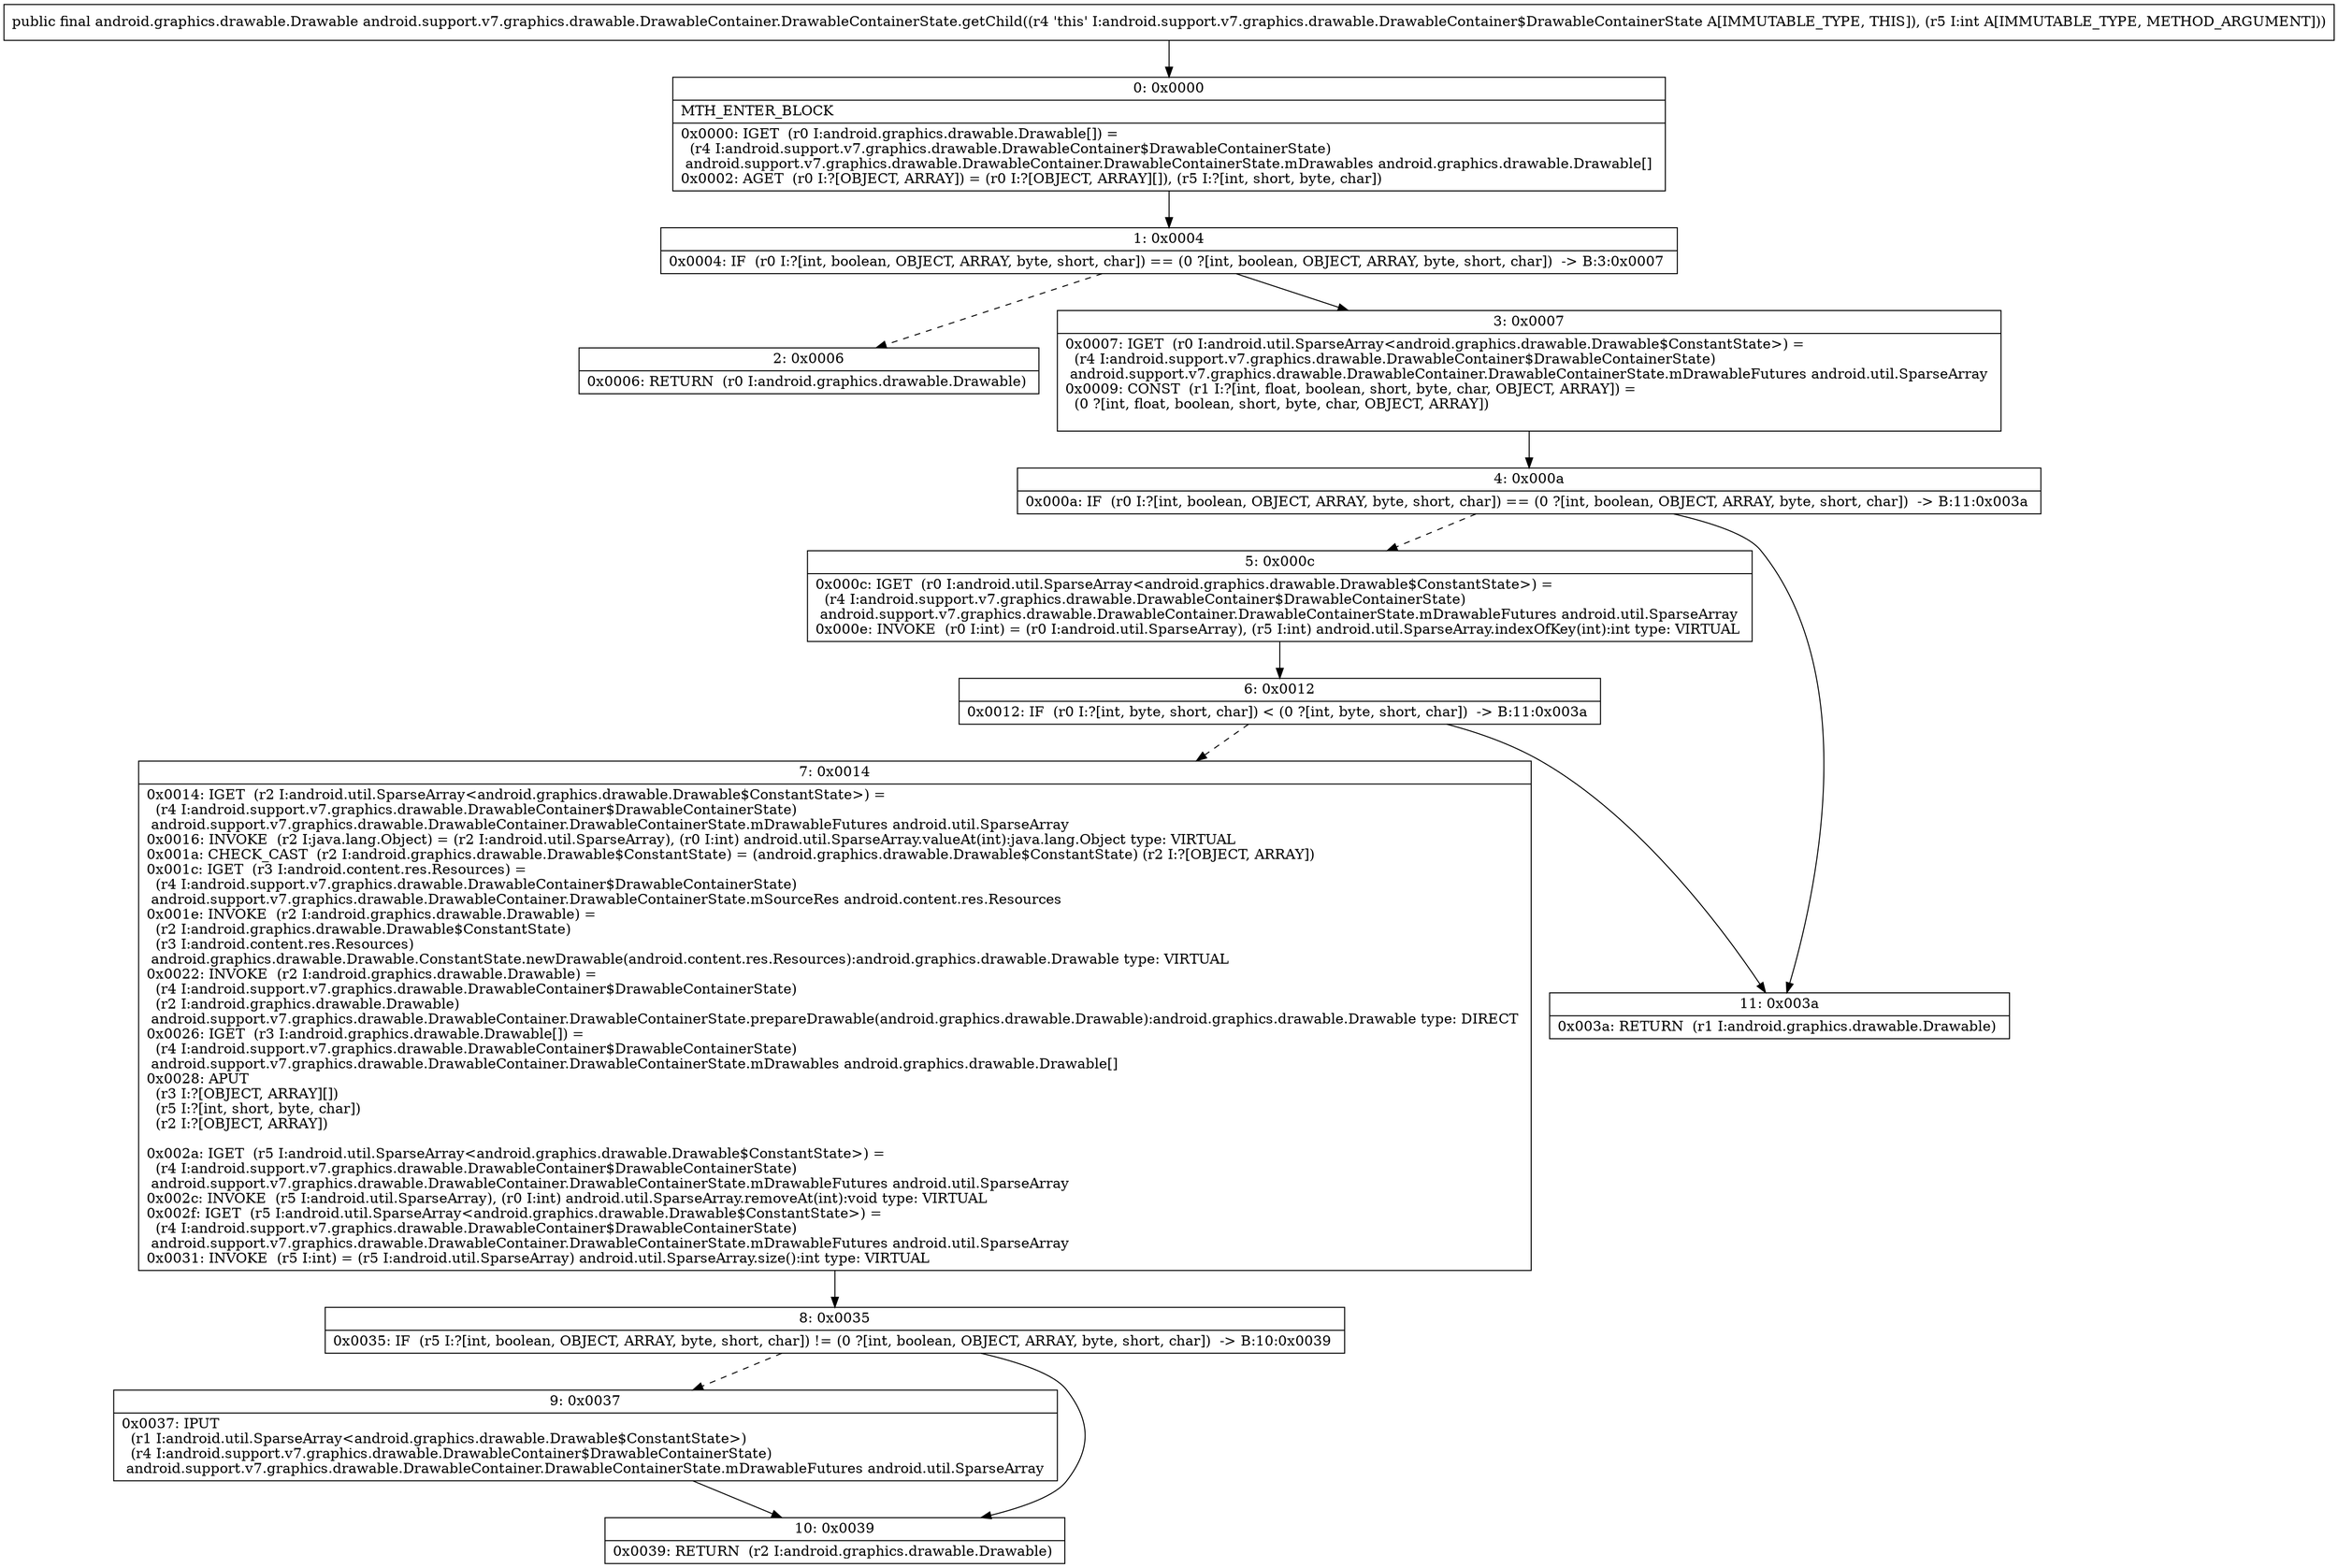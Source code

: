 digraph "CFG forandroid.support.v7.graphics.drawable.DrawableContainer.DrawableContainerState.getChild(I)Landroid\/graphics\/drawable\/Drawable;" {
Node_0 [shape=record,label="{0\:\ 0x0000|MTH_ENTER_BLOCK\l|0x0000: IGET  (r0 I:android.graphics.drawable.Drawable[]) = \l  (r4 I:android.support.v7.graphics.drawable.DrawableContainer$DrawableContainerState)\l android.support.v7.graphics.drawable.DrawableContainer.DrawableContainerState.mDrawables android.graphics.drawable.Drawable[] \l0x0002: AGET  (r0 I:?[OBJECT, ARRAY]) = (r0 I:?[OBJECT, ARRAY][]), (r5 I:?[int, short, byte, char]) \l}"];
Node_1 [shape=record,label="{1\:\ 0x0004|0x0004: IF  (r0 I:?[int, boolean, OBJECT, ARRAY, byte, short, char]) == (0 ?[int, boolean, OBJECT, ARRAY, byte, short, char])  \-\> B:3:0x0007 \l}"];
Node_2 [shape=record,label="{2\:\ 0x0006|0x0006: RETURN  (r0 I:android.graphics.drawable.Drawable) \l}"];
Node_3 [shape=record,label="{3\:\ 0x0007|0x0007: IGET  (r0 I:android.util.SparseArray\<android.graphics.drawable.Drawable$ConstantState\>) = \l  (r4 I:android.support.v7.graphics.drawable.DrawableContainer$DrawableContainerState)\l android.support.v7.graphics.drawable.DrawableContainer.DrawableContainerState.mDrawableFutures android.util.SparseArray \l0x0009: CONST  (r1 I:?[int, float, boolean, short, byte, char, OBJECT, ARRAY]) = \l  (0 ?[int, float, boolean, short, byte, char, OBJECT, ARRAY])\l \l}"];
Node_4 [shape=record,label="{4\:\ 0x000a|0x000a: IF  (r0 I:?[int, boolean, OBJECT, ARRAY, byte, short, char]) == (0 ?[int, boolean, OBJECT, ARRAY, byte, short, char])  \-\> B:11:0x003a \l}"];
Node_5 [shape=record,label="{5\:\ 0x000c|0x000c: IGET  (r0 I:android.util.SparseArray\<android.graphics.drawable.Drawable$ConstantState\>) = \l  (r4 I:android.support.v7.graphics.drawable.DrawableContainer$DrawableContainerState)\l android.support.v7.graphics.drawable.DrawableContainer.DrawableContainerState.mDrawableFutures android.util.SparseArray \l0x000e: INVOKE  (r0 I:int) = (r0 I:android.util.SparseArray), (r5 I:int) android.util.SparseArray.indexOfKey(int):int type: VIRTUAL \l}"];
Node_6 [shape=record,label="{6\:\ 0x0012|0x0012: IF  (r0 I:?[int, byte, short, char]) \< (0 ?[int, byte, short, char])  \-\> B:11:0x003a \l}"];
Node_7 [shape=record,label="{7\:\ 0x0014|0x0014: IGET  (r2 I:android.util.SparseArray\<android.graphics.drawable.Drawable$ConstantState\>) = \l  (r4 I:android.support.v7.graphics.drawable.DrawableContainer$DrawableContainerState)\l android.support.v7.graphics.drawable.DrawableContainer.DrawableContainerState.mDrawableFutures android.util.SparseArray \l0x0016: INVOKE  (r2 I:java.lang.Object) = (r2 I:android.util.SparseArray), (r0 I:int) android.util.SparseArray.valueAt(int):java.lang.Object type: VIRTUAL \l0x001a: CHECK_CAST  (r2 I:android.graphics.drawable.Drawable$ConstantState) = (android.graphics.drawable.Drawable$ConstantState) (r2 I:?[OBJECT, ARRAY]) \l0x001c: IGET  (r3 I:android.content.res.Resources) = \l  (r4 I:android.support.v7.graphics.drawable.DrawableContainer$DrawableContainerState)\l android.support.v7.graphics.drawable.DrawableContainer.DrawableContainerState.mSourceRes android.content.res.Resources \l0x001e: INVOKE  (r2 I:android.graphics.drawable.Drawable) = \l  (r2 I:android.graphics.drawable.Drawable$ConstantState)\l  (r3 I:android.content.res.Resources)\l android.graphics.drawable.Drawable.ConstantState.newDrawable(android.content.res.Resources):android.graphics.drawable.Drawable type: VIRTUAL \l0x0022: INVOKE  (r2 I:android.graphics.drawable.Drawable) = \l  (r4 I:android.support.v7.graphics.drawable.DrawableContainer$DrawableContainerState)\l  (r2 I:android.graphics.drawable.Drawable)\l android.support.v7.graphics.drawable.DrawableContainer.DrawableContainerState.prepareDrawable(android.graphics.drawable.Drawable):android.graphics.drawable.Drawable type: DIRECT \l0x0026: IGET  (r3 I:android.graphics.drawable.Drawable[]) = \l  (r4 I:android.support.v7.graphics.drawable.DrawableContainer$DrawableContainerState)\l android.support.v7.graphics.drawable.DrawableContainer.DrawableContainerState.mDrawables android.graphics.drawable.Drawable[] \l0x0028: APUT  \l  (r3 I:?[OBJECT, ARRAY][])\l  (r5 I:?[int, short, byte, char])\l  (r2 I:?[OBJECT, ARRAY])\l \l0x002a: IGET  (r5 I:android.util.SparseArray\<android.graphics.drawable.Drawable$ConstantState\>) = \l  (r4 I:android.support.v7.graphics.drawable.DrawableContainer$DrawableContainerState)\l android.support.v7.graphics.drawable.DrawableContainer.DrawableContainerState.mDrawableFutures android.util.SparseArray \l0x002c: INVOKE  (r5 I:android.util.SparseArray), (r0 I:int) android.util.SparseArray.removeAt(int):void type: VIRTUAL \l0x002f: IGET  (r5 I:android.util.SparseArray\<android.graphics.drawable.Drawable$ConstantState\>) = \l  (r4 I:android.support.v7.graphics.drawable.DrawableContainer$DrawableContainerState)\l android.support.v7.graphics.drawable.DrawableContainer.DrawableContainerState.mDrawableFutures android.util.SparseArray \l0x0031: INVOKE  (r5 I:int) = (r5 I:android.util.SparseArray) android.util.SparseArray.size():int type: VIRTUAL \l}"];
Node_8 [shape=record,label="{8\:\ 0x0035|0x0035: IF  (r5 I:?[int, boolean, OBJECT, ARRAY, byte, short, char]) != (0 ?[int, boolean, OBJECT, ARRAY, byte, short, char])  \-\> B:10:0x0039 \l}"];
Node_9 [shape=record,label="{9\:\ 0x0037|0x0037: IPUT  \l  (r1 I:android.util.SparseArray\<android.graphics.drawable.Drawable$ConstantState\>)\l  (r4 I:android.support.v7.graphics.drawable.DrawableContainer$DrawableContainerState)\l android.support.v7.graphics.drawable.DrawableContainer.DrawableContainerState.mDrawableFutures android.util.SparseArray \l}"];
Node_10 [shape=record,label="{10\:\ 0x0039|0x0039: RETURN  (r2 I:android.graphics.drawable.Drawable) \l}"];
Node_11 [shape=record,label="{11\:\ 0x003a|0x003a: RETURN  (r1 I:android.graphics.drawable.Drawable) \l}"];
MethodNode[shape=record,label="{public final android.graphics.drawable.Drawable android.support.v7.graphics.drawable.DrawableContainer.DrawableContainerState.getChild((r4 'this' I:android.support.v7.graphics.drawable.DrawableContainer$DrawableContainerState A[IMMUTABLE_TYPE, THIS]), (r5 I:int A[IMMUTABLE_TYPE, METHOD_ARGUMENT])) }"];
MethodNode -> Node_0;
Node_0 -> Node_1;
Node_1 -> Node_2[style=dashed];
Node_1 -> Node_3;
Node_3 -> Node_4;
Node_4 -> Node_5[style=dashed];
Node_4 -> Node_11;
Node_5 -> Node_6;
Node_6 -> Node_7[style=dashed];
Node_6 -> Node_11;
Node_7 -> Node_8;
Node_8 -> Node_9[style=dashed];
Node_8 -> Node_10;
Node_9 -> Node_10;
}

